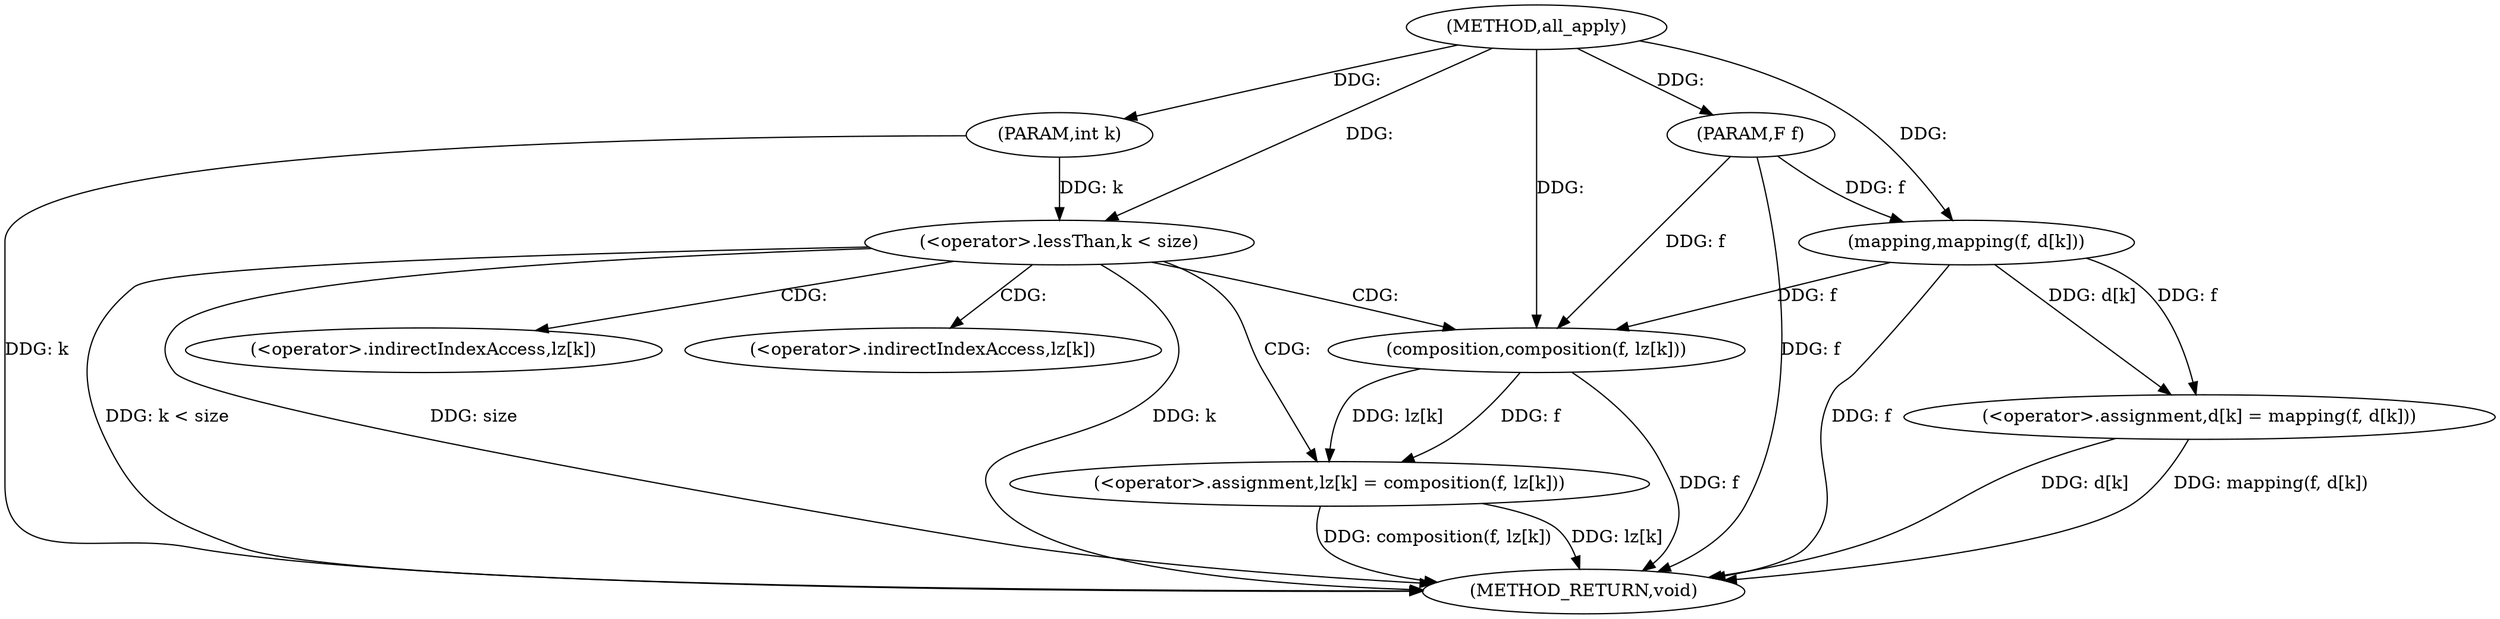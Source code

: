 digraph "all_apply" {  
"1003896" [label = "(METHOD,all_apply)" ]
"1003922" [label = "(METHOD_RETURN,void)" ]
"1003897" [label = "(PARAM,int k)" ]
"1003898" [label = "(PARAM,F f)" ]
"1003900" [label = "(<operator>.assignment,d[k] = mapping(f, d[k]))" ]
"1003910" [label = "(<operator>.lessThan,k < size)" ]
"1003913" [label = "(<operator>.assignment,lz[k] = composition(f, lz[k]))" ]
"1003904" [label = "(mapping,mapping(f, d[k]))" ]
"1003917" [label = "(composition,composition(f, lz[k]))" ]
"1003914" [label = "(<operator>.indirectIndexAccess,lz[k])" ]
"1003919" [label = "(<operator>.indirectIndexAccess,lz[k])" ]
  "1003897" -> "1003922"  [ label = "DDG: k"] 
  "1003898" -> "1003922"  [ label = "DDG: f"] 
  "1003900" -> "1003922"  [ label = "DDG: d[k]"] 
  "1003904" -> "1003922"  [ label = "DDG: f"] 
  "1003900" -> "1003922"  [ label = "DDG: mapping(f, d[k])"] 
  "1003910" -> "1003922"  [ label = "DDG: k"] 
  "1003910" -> "1003922"  [ label = "DDG: k < size"] 
  "1003913" -> "1003922"  [ label = "DDG: lz[k]"] 
  "1003917" -> "1003922"  [ label = "DDG: f"] 
  "1003913" -> "1003922"  [ label = "DDG: composition(f, lz[k])"] 
  "1003910" -> "1003922"  [ label = "DDG: size"] 
  "1003896" -> "1003897"  [ label = "DDG: "] 
  "1003896" -> "1003898"  [ label = "DDG: "] 
  "1003904" -> "1003900"  [ label = "DDG: d[k]"] 
  "1003904" -> "1003900"  [ label = "DDG: f"] 
  "1003917" -> "1003913"  [ label = "DDG: f"] 
  "1003917" -> "1003913"  [ label = "DDG: lz[k]"] 
  "1003898" -> "1003904"  [ label = "DDG: f"] 
  "1003896" -> "1003904"  [ label = "DDG: "] 
  "1003897" -> "1003910"  [ label = "DDG: k"] 
  "1003896" -> "1003910"  [ label = "DDG: "] 
  "1003904" -> "1003917"  [ label = "DDG: f"] 
  "1003898" -> "1003917"  [ label = "DDG: f"] 
  "1003896" -> "1003917"  [ label = "DDG: "] 
  "1003910" -> "1003913"  [ label = "CDG: "] 
  "1003910" -> "1003914"  [ label = "CDG: "] 
  "1003910" -> "1003917"  [ label = "CDG: "] 
  "1003910" -> "1003919"  [ label = "CDG: "] 
}
